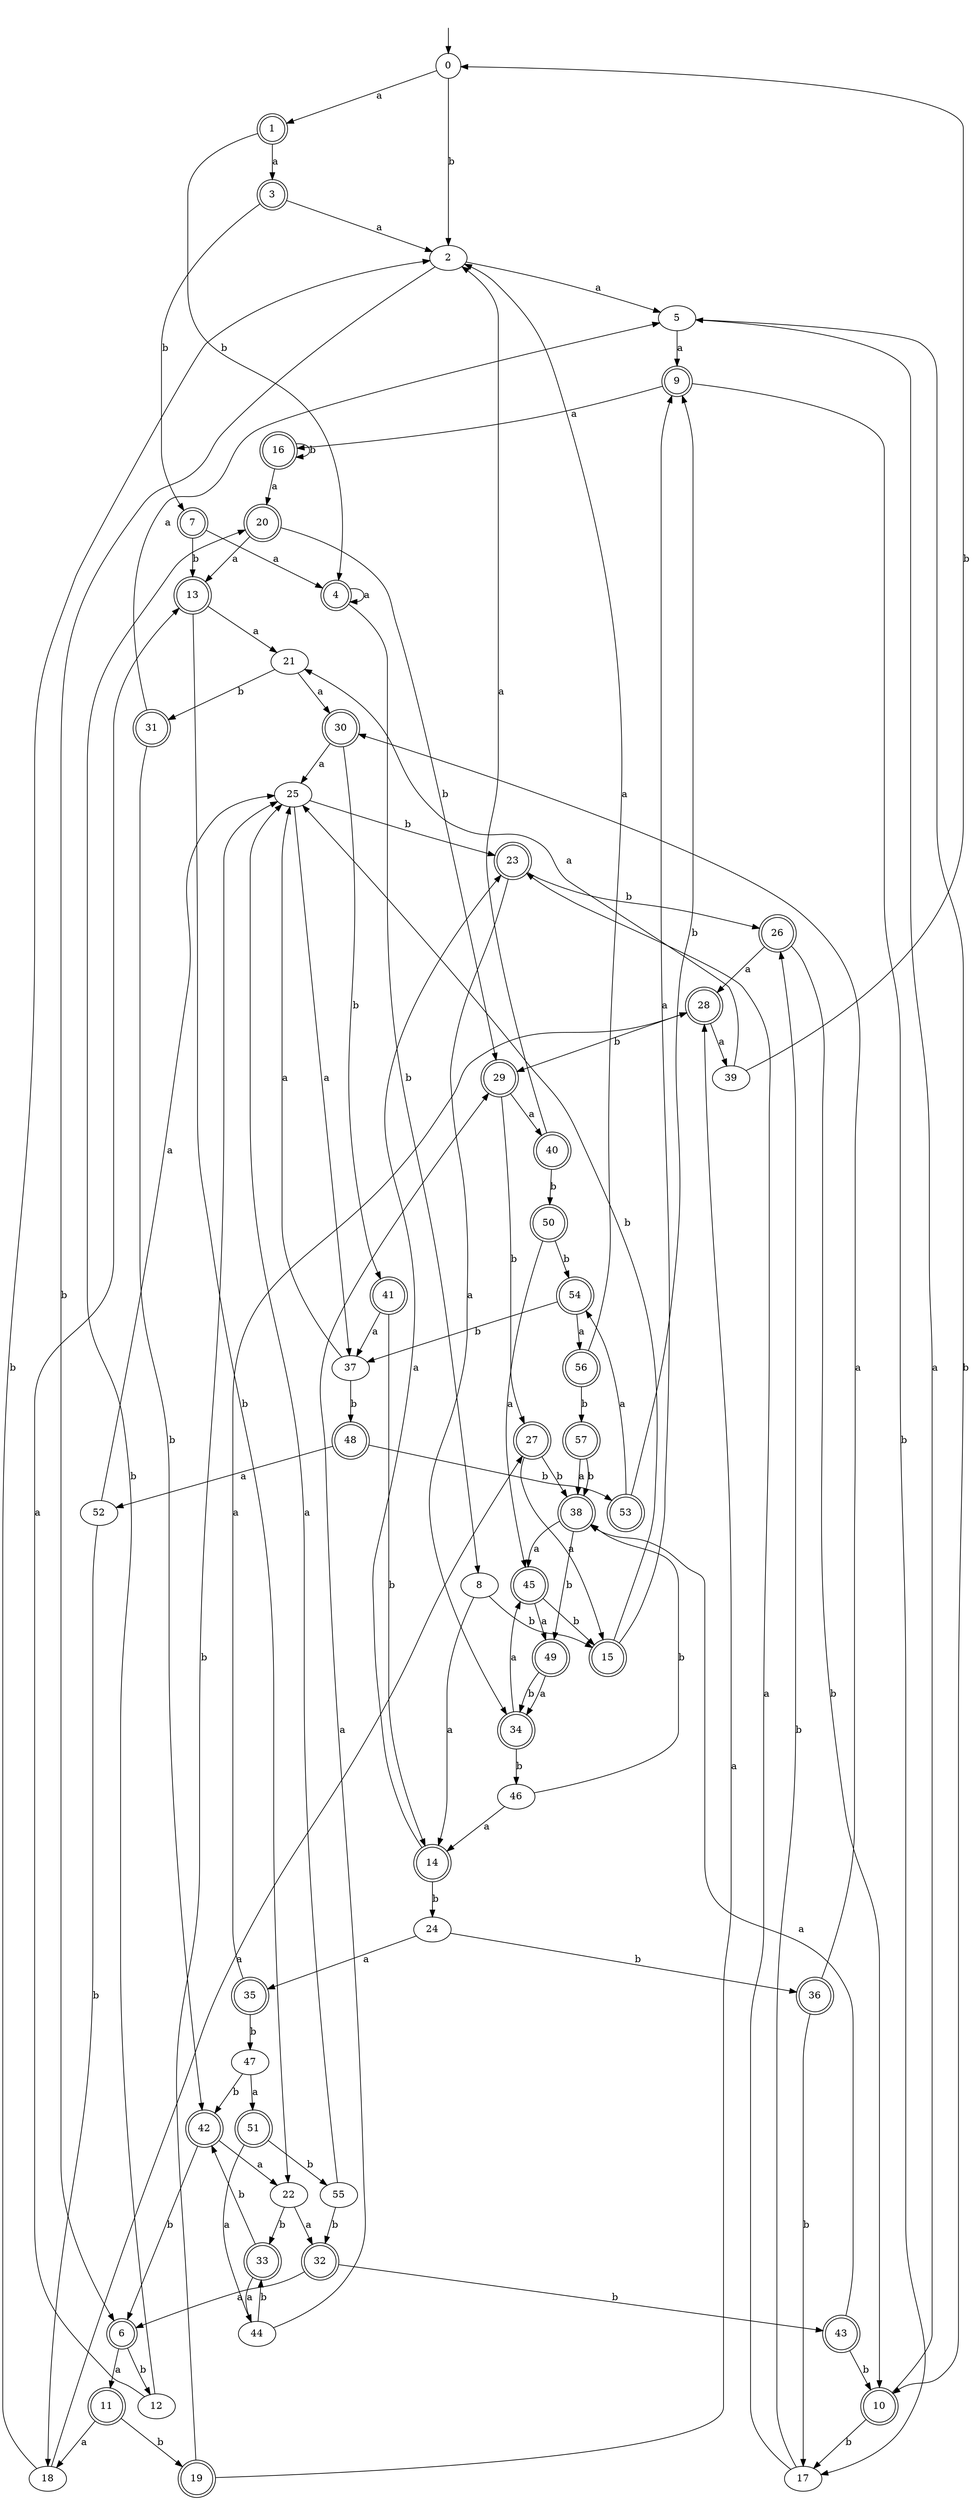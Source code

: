 digraph RandomDFA {
  __start0 [label="", shape=none];
  __start0 -> 0 [label=""];
  0 [shape=circle]
  0 -> 1 [label="a"]
  0 -> 2 [label="b"]
  1 [shape=doublecircle]
  1 -> 3 [label="a"]
  1 -> 4 [label="b"]
  2
  2 -> 5 [label="a"]
  2 -> 6 [label="b"]
  3 [shape=doublecircle]
  3 -> 2 [label="a"]
  3 -> 7 [label="b"]
  4 [shape=doublecircle]
  4 -> 4 [label="a"]
  4 -> 8 [label="b"]
  5
  5 -> 9 [label="a"]
  5 -> 10 [label="b"]
  6 [shape=doublecircle]
  6 -> 11 [label="a"]
  6 -> 12 [label="b"]
  7 [shape=doublecircle]
  7 -> 4 [label="a"]
  7 -> 13 [label="b"]
  8
  8 -> 14 [label="a"]
  8 -> 15 [label="b"]
  9 [shape=doublecircle]
  9 -> 16 [label="a"]
  9 -> 17 [label="b"]
  10 [shape=doublecircle]
  10 -> 5 [label="a"]
  10 -> 17 [label="b"]
  11 [shape=doublecircle]
  11 -> 18 [label="a"]
  11 -> 19 [label="b"]
  12
  12 -> 13 [label="a"]
  12 -> 20 [label="b"]
  13 [shape=doublecircle]
  13 -> 21 [label="a"]
  13 -> 22 [label="b"]
  14 [shape=doublecircle]
  14 -> 23 [label="a"]
  14 -> 24 [label="b"]
  15 [shape=doublecircle]
  15 -> 9 [label="a"]
  15 -> 25 [label="b"]
  16 [shape=doublecircle]
  16 -> 20 [label="a"]
  16 -> 16 [label="b"]
  17
  17 -> 23 [label="a"]
  17 -> 26 [label="b"]
  18
  18 -> 27 [label="a"]
  18 -> 2 [label="b"]
  19 [shape=doublecircle]
  19 -> 28 [label="a"]
  19 -> 25 [label="b"]
  20 [shape=doublecircle]
  20 -> 13 [label="a"]
  20 -> 29 [label="b"]
  21
  21 -> 30 [label="a"]
  21 -> 31 [label="b"]
  22
  22 -> 32 [label="a"]
  22 -> 33 [label="b"]
  23 [shape=doublecircle]
  23 -> 34 [label="a"]
  23 -> 26 [label="b"]
  24
  24 -> 35 [label="a"]
  24 -> 36 [label="b"]
  25
  25 -> 37 [label="a"]
  25 -> 23 [label="b"]
  26 [shape=doublecircle]
  26 -> 28 [label="a"]
  26 -> 10 [label="b"]
  27 [shape=doublecircle]
  27 -> 15 [label="a"]
  27 -> 38 [label="b"]
  28 [shape=doublecircle]
  28 -> 39 [label="a"]
  28 -> 29 [label="b"]
  29 [shape=doublecircle]
  29 -> 40 [label="a"]
  29 -> 27 [label="b"]
  30 [shape=doublecircle]
  30 -> 25 [label="a"]
  30 -> 41 [label="b"]
  31 [shape=doublecircle]
  31 -> 5 [label="a"]
  31 -> 42 [label="b"]
  32 [shape=doublecircle]
  32 -> 6 [label="a"]
  32 -> 43 [label="b"]
  33 [shape=doublecircle]
  33 -> 44 [label="a"]
  33 -> 42 [label="b"]
  34 [shape=doublecircle]
  34 -> 45 [label="a"]
  34 -> 46 [label="b"]
  35 [shape=doublecircle]
  35 -> 28 [label="a"]
  35 -> 47 [label="b"]
  36 [shape=doublecircle]
  36 -> 30 [label="a"]
  36 -> 17 [label="b"]
  37
  37 -> 25 [label="a"]
  37 -> 48 [label="b"]
  38 [shape=doublecircle]
  38 -> 45 [label="a"]
  38 -> 49 [label="b"]
  39
  39 -> 21 [label="a"]
  39 -> 0 [label="b"]
  40 [shape=doublecircle]
  40 -> 2 [label="a"]
  40 -> 50 [label="b"]
  41 [shape=doublecircle]
  41 -> 37 [label="a"]
  41 -> 14 [label="b"]
  42 [shape=doublecircle]
  42 -> 22 [label="a"]
  42 -> 6 [label="b"]
  43 [shape=doublecircle]
  43 -> 38 [label="a"]
  43 -> 10 [label="b"]
  44
  44 -> 29 [label="a"]
  44 -> 33 [label="b"]
  45 [shape=doublecircle]
  45 -> 49 [label="a"]
  45 -> 15 [label="b"]
  46
  46 -> 14 [label="a"]
  46 -> 38 [label="b"]
  47
  47 -> 51 [label="a"]
  47 -> 42 [label="b"]
  48 [shape=doublecircle]
  48 -> 52 [label="a"]
  48 -> 53 [label="b"]
  49 [shape=doublecircle]
  49 -> 34 [label="a"]
  49 -> 34 [label="b"]
  50 [shape=doublecircle]
  50 -> 45 [label="a"]
  50 -> 54 [label="b"]
  51 [shape=doublecircle]
  51 -> 44 [label="a"]
  51 -> 55 [label="b"]
  52
  52 -> 25 [label="a"]
  52 -> 18 [label="b"]
  53 [shape=doublecircle]
  53 -> 54 [label="a"]
  53 -> 9 [label="b"]
  54 [shape=doublecircle]
  54 -> 56 [label="a"]
  54 -> 37 [label="b"]
  55
  55 -> 25 [label="a"]
  55 -> 32 [label="b"]
  56 [shape=doublecircle]
  56 -> 2 [label="a"]
  56 -> 57 [label="b"]
  57 [shape=doublecircle]
  57 -> 38 [label="a"]
  57 -> 38 [label="b"]
}
